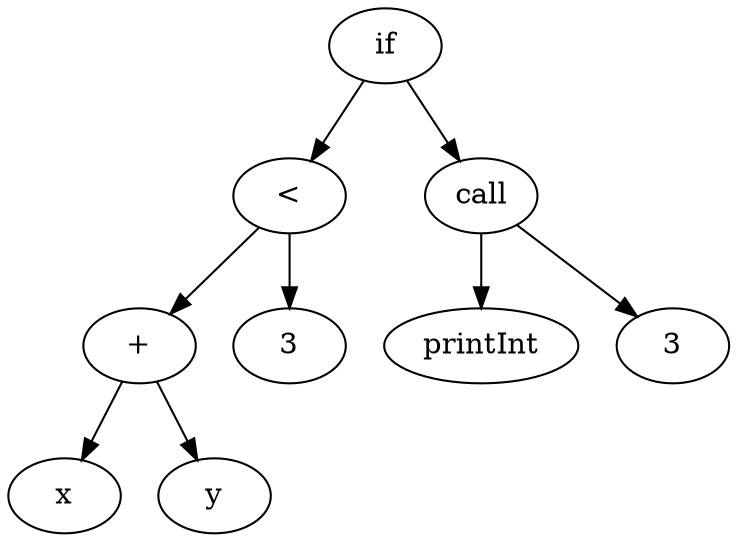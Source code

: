 # The AST for `if x + y < 3 then printInt(3);`
digraph {
    graph [ordering="out"]
    lt [label="<"]
    plus [label="+"]
    three1 [label="3"]
    three2 [label="3"]

    if -> lt
    lt -> plus
    plus -> x
    plus -> y
    lt -> three1

    if -> call
    call -> printInt
    call -> three2
}
